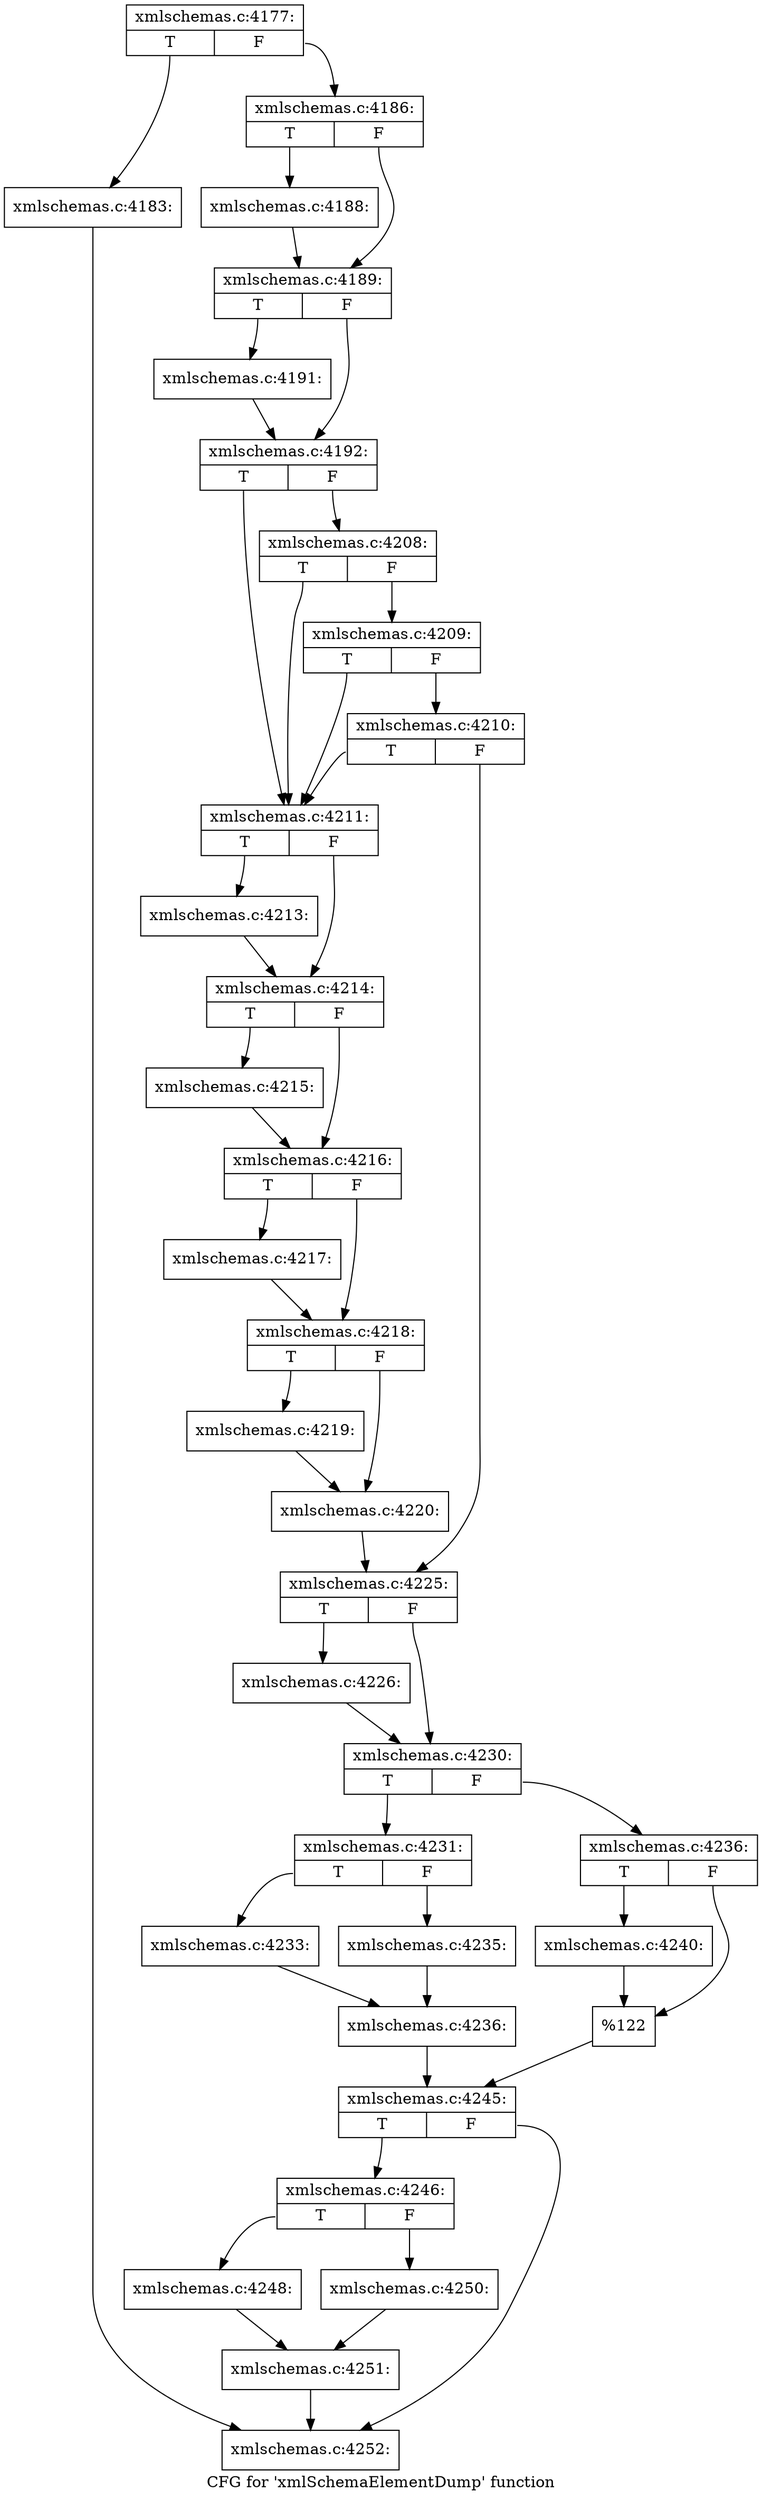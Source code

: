 digraph "CFG for 'xmlSchemaElementDump' function" {
	label="CFG for 'xmlSchemaElementDump' function";

	Node0x4b54df0 [shape=record,label="{xmlschemas.c:4177:|{<s0>T|<s1>F}}"];
	Node0x4b54df0:s0 -> Node0x4b69240;
	Node0x4b54df0:s1 -> Node0x4b69290;
	Node0x4b69240 [shape=record,label="{xmlschemas.c:4183:}"];
	Node0x4b69240 -> Node0x4b726a0;
	Node0x4b69290 [shape=record,label="{xmlschemas.c:4186:|{<s0>T|<s1>F}}"];
	Node0x4b69290:s0 -> Node0x4b69940;
	Node0x4b69290:s1 -> Node0x4b69990;
	Node0x4b69940 [shape=record,label="{xmlschemas.c:4188:}"];
	Node0x4b69940 -> Node0x4b69990;
	Node0x4b69990 [shape=record,label="{xmlschemas.c:4189:|{<s0>T|<s1>F}}"];
	Node0x4b69990:s0 -> Node0x4b6aac0;
	Node0x4b69990:s1 -> Node0x4b6ab10;
	Node0x4b6aac0 [shape=record,label="{xmlschemas.c:4191:}"];
	Node0x4b6aac0 -> Node0x4b6ab10;
	Node0x4b6ab10 [shape=record,label="{xmlschemas.c:4192:|{<s0>T|<s1>F}}"];
	Node0x4b6ab10:s0 -> Node0x4b6b3d0;
	Node0x4b6ab10:s1 -> Node0x4b6b570;
	Node0x4b6b570 [shape=record,label="{xmlschemas.c:4208:|{<s0>T|<s1>F}}"];
	Node0x4b6b570:s0 -> Node0x4b6b3d0;
	Node0x4b6b570:s1 -> Node0x4b6b4f0;
	Node0x4b6b4f0 [shape=record,label="{xmlschemas.c:4209:|{<s0>T|<s1>F}}"];
	Node0x4b6b4f0:s0 -> Node0x4b6b3d0;
	Node0x4b6b4f0:s1 -> Node0x4b6b470;
	Node0x4b6b470 [shape=record,label="{xmlschemas.c:4210:|{<s0>T|<s1>F}}"];
	Node0x4b6b470:s0 -> Node0x4b6b3d0;
	Node0x4b6b470:s1 -> Node0x4b6b420;
	Node0x4b6b3d0 [shape=record,label="{xmlschemas.c:4211:|{<s0>T|<s1>F}}"];
	Node0x4b6b3d0:s0 -> Node0x4b43680;
	Node0x4b6b3d0:s1 -> Node0x4b436d0;
	Node0x4b43680 [shape=record,label="{xmlschemas.c:4213:}"];
	Node0x4b43680 -> Node0x4b436d0;
	Node0x4b436d0 [shape=record,label="{xmlschemas.c:4214:|{<s0>T|<s1>F}}"];
	Node0x4b436d0:s0 -> Node0x4b43f00;
	Node0x4b436d0:s1 -> Node0x4b43f50;
	Node0x4b43f00 [shape=record,label="{xmlschemas.c:4215:}"];
	Node0x4b43f00 -> Node0x4b43f50;
	Node0x4b43f50 [shape=record,label="{xmlschemas.c:4216:|{<s0>T|<s1>F}}"];
	Node0x4b43f50:s0 -> Node0x4b6e7c0;
	Node0x4b43f50:s1 -> Node0x4b6e810;
	Node0x4b6e7c0 [shape=record,label="{xmlschemas.c:4217:}"];
	Node0x4b6e7c0 -> Node0x4b6e810;
	Node0x4b6e810 [shape=record,label="{xmlschemas.c:4218:|{<s0>T|<s1>F}}"];
	Node0x4b6e810:s0 -> Node0x4b6f040;
	Node0x4b6e810:s1 -> Node0x4b6f090;
	Node0x4b6f040 [shape=record,label="{xmlschemas.c:4219:}"];
	Node0x4b6f040 -> Node0x4b6f090;
	Node0x4b6f090 [shape=record,label="{xmlschemas.c:4220:}"];
	Node0x4b6f090 -> Node0x4b6b420;
	Node0x4b6b420 [shape=record,label="{xmlschemas.c:4225:|{<s0>T|<s1>F}}"];
	Node0x4b6b420:s0 -> Node0x4b6fb70;
	Node0x4b6b420:s1 -> Node0x4b6fbc0;
	Node0x4b6fb70 [shape=record,label="{xmlschemas.c:4226:}"];
	Node0x4b6fb70 -> Node0x4b6fbc0;
	Node0x4b6fbc0 [shape=record,label="{xmlschemas.c:4230:|{<s0>T|<s1>F}}"];
	Node0x4b6fbc0:s0 -> Node0x4b70580;
	Node0x4b6fbc0:s1 -> Node0x4b70620;
	Node0x4b70580 [shape=record,label="{xmlschemas.c:4231:|{<s0>T|<s1>F}}"];
	Node0x4b70580:s0 -> Node0x4b70fc0;
	Node0x4b70580:s1 -> Node0x4b71060;
	Node0x4b70fc0 [shape=record,label="{xmlschemas.c:4233:}"];
	Node0x4b70fc0 -> Node0x4b71010;
	Node0x4b71060 [shape=record,label="{xmlschemas.c:4235:}"];
	Node0x4b71060 -> Node0x4b71010;
	Node0x4b71010 [shape=record,label="{xmlschemas.c:4236:}"];
	Node0x4b71010 -> Node0x4b705d0;
	Node0x4b70620 [shape=record,label="{xmlschemas.c:4236:|{<s0>T|<s1>F}}"];
	Node0x4b70620:s0 -> Node0x4b71cd0;
	Node0x4b70620:s1 -> Node0x4b71d20;
	Node0x4b71cd0 [shape=record,label="{xmlschemas.c:4240:}"];
	Node0x4b71cd0 -> Node0x4b71d20;
	Node0x4b71d20 [shape=record,label="{%122}"];
	Node0x4b71d20 -> Node0x4b705d0;
	Node0x4b705d0 [shape=record,label="{xmlschemas.c:4245:|{<s0>T|<s1>F}}"];
	Node0x4b705d0:s0 -> Node0x4b72650;
	Node0x4b705d0:s1 -> Node0x4b726a0;
	Node0x4b72650 [shape=record,label="{xmlschemas.c:4246:|{<s0>T|<s1>F}}"];
	Node0x4b72650:s0 -> Node0x4b73050;
	Node0x4b72650:s1 -> Node0x4b730f0;
	Node0x4b73050 [shape=record,label="{xmlschemas.c:4248:}"];
	Node0x4b73050 -> Node0x4b730a0;
	Node0x4b730f0 [shape=record,label="{xmlschemas.c:4250:}"];
	Node0x4b730f0 -> Node0x4b730a0;
	Node0x4b730a0 [shape=record,label="{xmlschemas.c:4251:}"];
	Node0x4b730a0 -> Node0x4b726a0;
	Node0x4b726a0 [shape=record,label="{xmlschemas.c:4252:}"];
}
